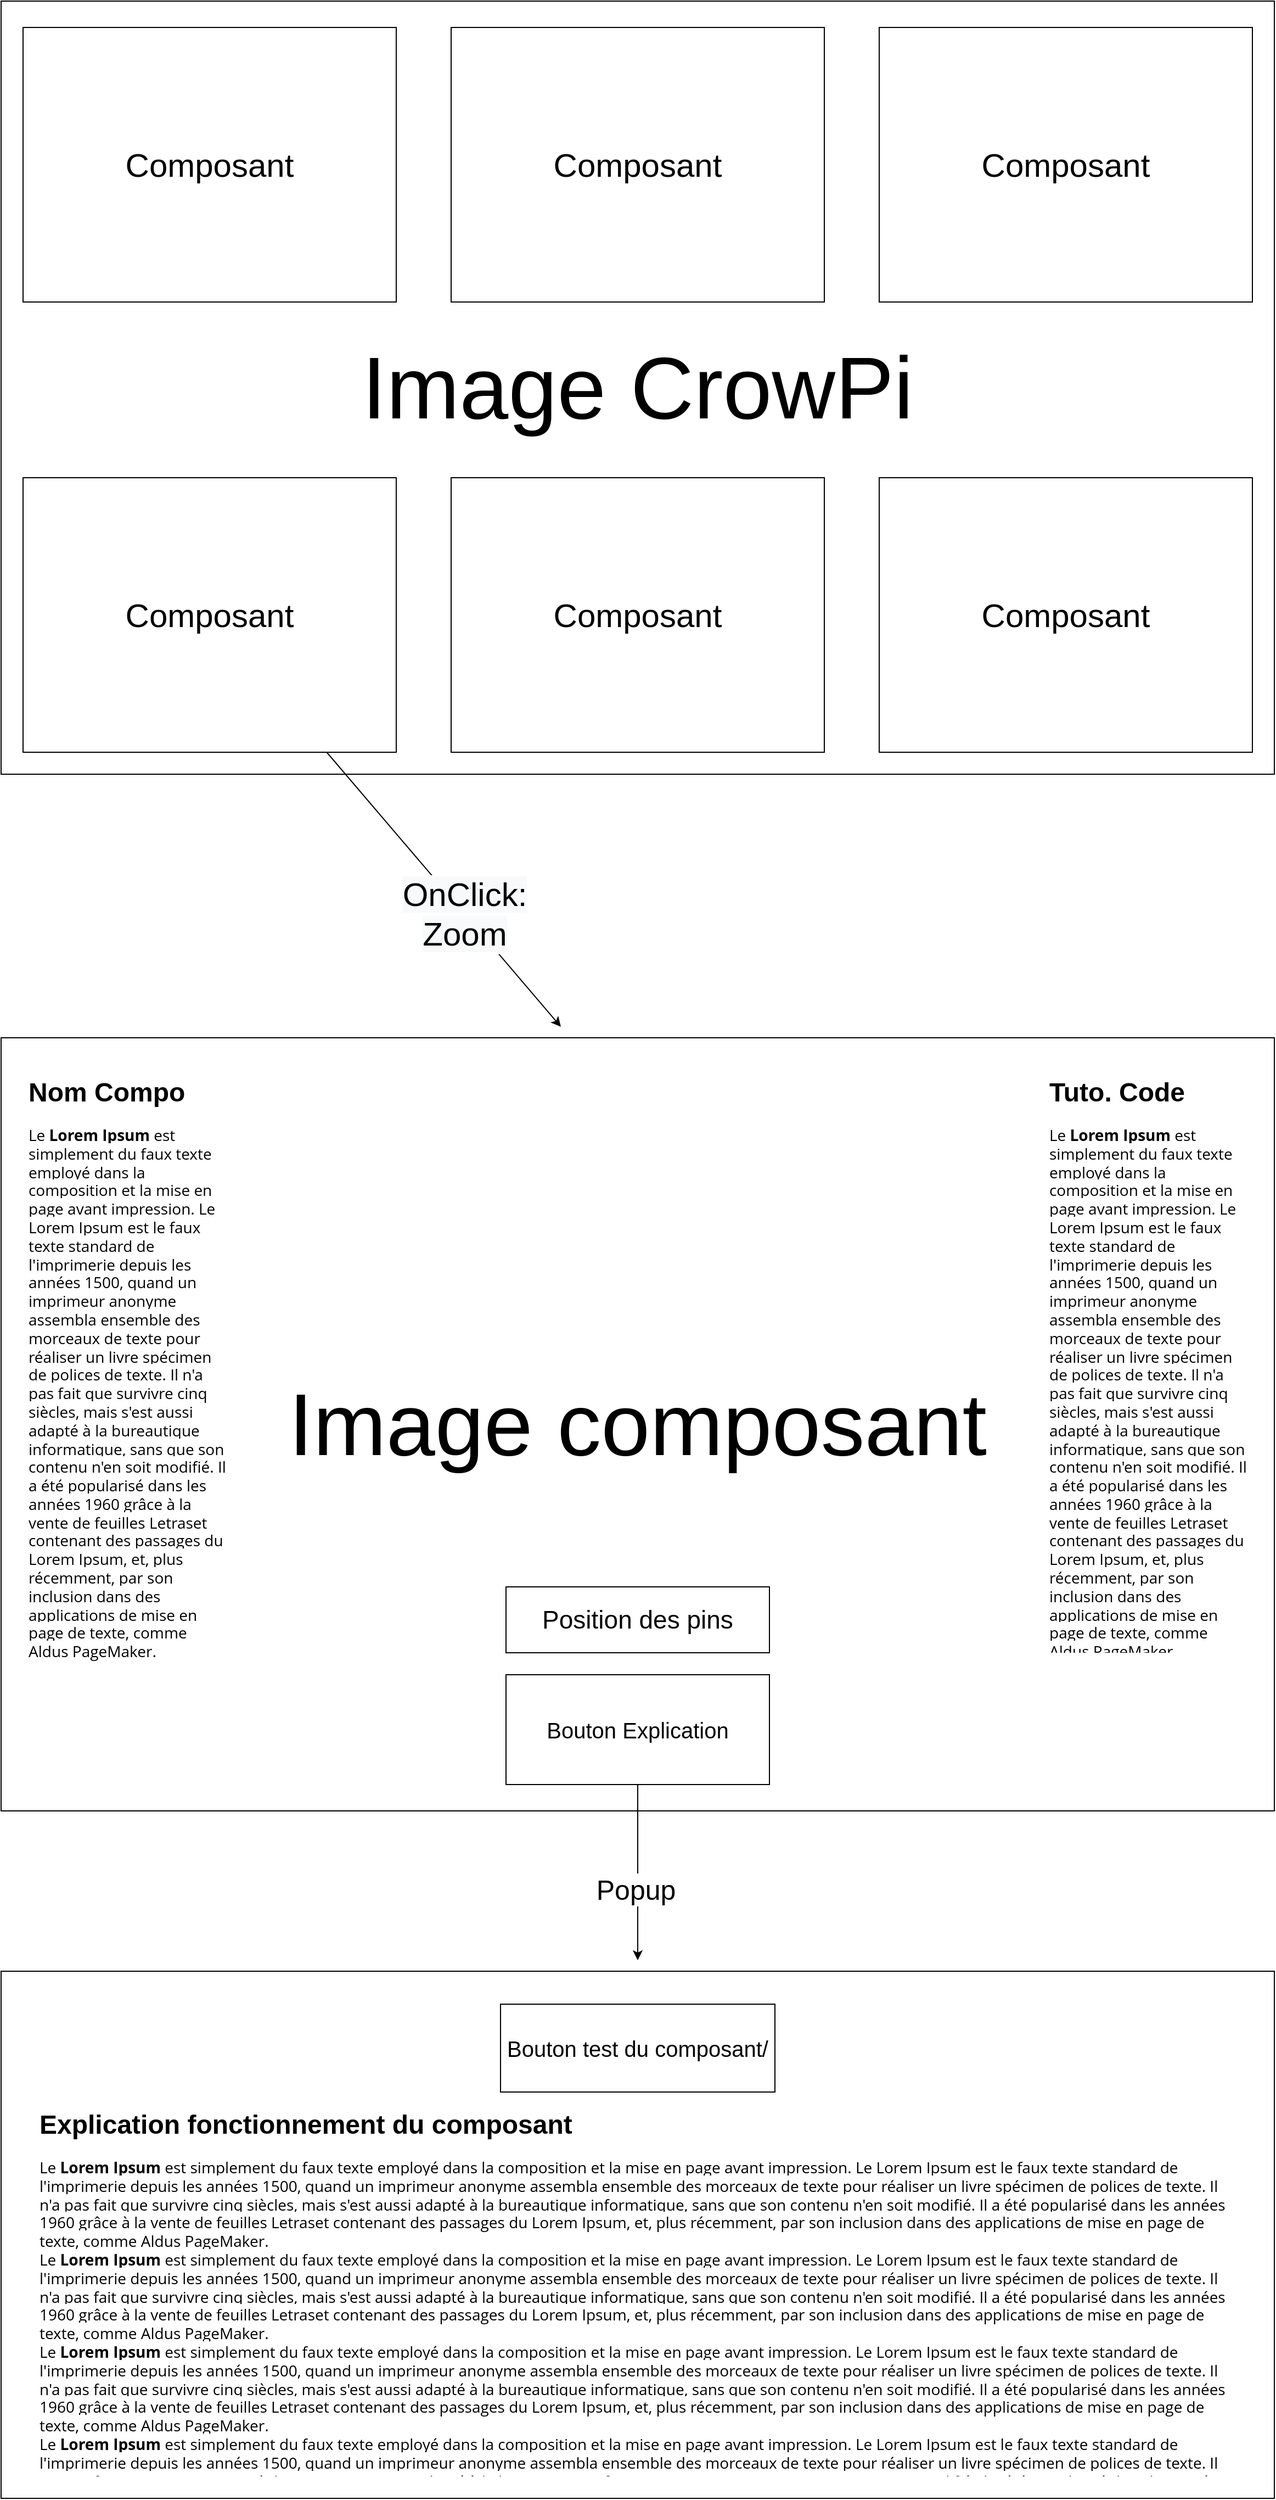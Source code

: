 <mxfile version="12.3.9" type="device" pages="1"><diagram name="Page-1" id="c9db0220-8083-56f3-ca83-edcdcd058819"><mxGraphModel dx="1689" dy="1101" grid="1" gridSize="10" guides="1" tooltips="1" connect="1" arrows="1" fold="1" page="1" pageScale="1.5" pageWidth="826" pageHeight="1169" background="#ffffff" math="0" shadow="0"><root><mxCell id="0" style=";html=1;"/><mxCell id="1" style=";html=1;" parent="0"/><mxCell id="7OufN6t2rwAsKLvUSF96-1" value="&lt;font style=&quot;font-size: 80px&quot;&gt;Image CrowPi&lt;/font&gt;" style="rounded=0;whiteSpace=wrap;html=1;" vertex="1" parent="1"><mxGeometry x="40" y="36" width="1160" height="704" as="geometry"/></mxCell><mxCell id="7OufN6t2rwAsKLvUSF96-2" value="&lt;span style=&quot;font-size: 30px ; white-space: normal&quot;&gt;Composant&lt;/span&gt;" style="rounded=0;whiteSpace=wrap;html=1;" vertex="1" parent="1"><mxGeometry x="60" y="470" width="340" height="250" as="geometry"/></mxCell><mxCell id="7OufN6t2rwAsKLvUSF96-3" value="&lt;span style=&quot;font-size: 30px ; white-space: normal&quot;&gt;Composant&lt;/span&gt;" style="rounded=0;whiteSpace=wrap;html=1;" vertex="1" parent="1"><mxGeometry x="450" y="470" width="340" height="250" as="geometry"/></mxCell><mxCell id="7OufN6t2rwAsKLvUSF96-4" value="&lt;span style=&quot;font-size: 30px ; white-space: normal&quot;&gt;Composant&lt;/span&gt;" style="rounded=0;whiteSpace=wrap;html=1;" vertex="1" parent="1"><mxGeometry x="840" y="470" width="340" height="250" as="geometry"/></mxCell><mxCell id="7OufN6t2rwAsKLvUSF96-5" value="&lt;font style=&quot;font-size: 30px&quot;&gt;Composant&lt;/font&gt;" style="rounded=0;whiteSpace=wrap;html=1;" vertex="1" parent="1"><mxGeometry x="60" y="60" width="340" height="250" as="geometry"/></mxCell><mxCell id="7OufN6t2rwAsKLvUSF96-6" value="&lt;span style=&quot;font-size: 30px&quot;&gt;Composant&lt;/span&gt;" style="rounded=0;whiteSpace=wrap;html=1;" vertex="1" parent="1"><mxGeometry x="450" y="60" width="340" height="250" as="geometry"/></mxCell><mxCell id="7OufN6t2rwAsKLvUSF96-7" value="&lt;span style=&quot;font-size: 30px ; white-space: normal&quot;&gt;Composant&lt;/span&gt;" style="rounded=0;whiteSpace=wrap;html=1;" vertex="1" parent="1"><mxGeometry x="840" y="60" width="340" height="250" as="geometry"/></mxCell><mxCell id="7OufN6t2rwAsKLvUSF96-8" value="" style="endArrow=classic;html=1;" edge="1" parent="1" source="7OufN6t2rwAsKLvUSF96-2"><mxGeometry width="50" height="50" relative="1" as="geometry"><mxPoint x="40" y="810" as="sourcePoint"/><mxPoint x="550" y="970" as="targetPoint"/></mxGeometry></mxCell><mxCell id="7OufN6t2rwAsKLvUSF96-9" value="&lt;span style=&quot;font-size: 30px ; white-space: normal ; background-color: rgb(248 , 249 , 250)&quot;&gt;OnClick: Zoom&lt;br&gt;&lt;/span&gt;" style="text;html=1;align=center;verticalAlign=middle;resizable=0;points=[];;labelBackgroundColor=#ffffff;" vertex="1" connectable="0" parent="7OufN6t2rwAsKLvUSF96-8"><mxGeometry x="0.168" relative="1" as="geometry"><mxPoint y="1" as="offset"/></mxGeometry></mxCell><mxCell id="7OufN6t2rwAsKLvUSF96-11" value="&lt;font style=&quot;font-size: 80px&quot;&gt;Image composant&lt;/font&gt;" style="rounded=0;whiteSpace=wrap;html=1;" vertex="1" parent="1"><mxGeometry x="40" y="980" width="1160" height="704" as="geometry"/></mxCell><mxCell id="7OufN6t2rwAsKLvUSF96-12" value="&lt;h1&gt;Nom Compo&lt;/h1&gt;&lt;p&gt;&lt;span style=&quot;font-family: &amp;#34;open sans&amp;#34; , &amp;#34;arial&amp;#34; , sans-serif ; font-size: 14px ; text-align: justify ; background-color: rgb(255 , 255 , 255)&quot;&gt;Le&amp;nbsp;&lt;/span&gt;&lt;strong style=&quot;margin: 0px ; padding: 0px ; font-family: &amp;#34;open sans&amp;#34; , &amp;#34;arial&amp;#34; , sans-serif ; font-size: 14px ; text-align: justify ; background-color: rgb(255 , 255 , 255)&quot;&gt;Lorem Ipsum&lt;/strong&gt;&lt;span style=&quot;font-family: &amp;#34;open sans&amp;#34; , &amp;#34;arial&amp;#34; , sans-serif ; font-size: 14px ; text-align: justify ; background-color: rgb(255 , 255 , 255)&quot;&gt;&amp;nbsp;est simplement du faux texte employé dans la composition et la mise en page avant impression. Le Lorem Ipsum est le faux texte standard de l'imprimerie depuis les années 1500, quand un imprimeur anonyme assembla ensemble des morceaux de texte pour réaliser un livre spécimen de polices de texte. Il n'a pas fait que survivre cinq siècles, mais s'est aussi adapté à la bureautique informatique, sans que son contenu n'en soit modifié. Il a été popularisé dans les années 1960 grâce à la vente de feuilles Letraset contenant des passages du Lorem Ipsum, et, plus récemment, par son inclusion dans des applications de mise en page de texte, comme Aldus PageMaker.&lt;/span&gt;&lt;br&gt;&lt;/p&gt;" style="text;html=1;strokeColor=none;fillColor=none;spacing=5;spacingTop=-20;whiteSpace=wrap;overflow=hidden;rounded=0;" vertex="1" parent="1"><mxGeometry x="60" y="1010" width="190" height="560" as="geometry"/></mxCell><mxCell id="7OufN6t2rwAsKLvUSF96-14" value="&lt;h1&gt;Tuto. Code&lt;/h1&gt;&lt;div&gt;&lt;span style=&quot;font-family: &amp;#34;open sans&amp;#34; , &amp;#34;arial&amp;#34; , sans-serif ; font-size: 14px ; text-align: justify ; background-color: rgb(255 , 255 , 255)&quot;&gt;Le&amp;nbsp;&lt;/span&gt;&lt;strong style=&quot;margin: 0px ; padding: 0px ; font-family: &amp;#34;open sans&amp;#34; , &amp;#34;arial&amp;#34; , sans-serif ; font-size: 14px ; text-align: justify ; background-color: rgb(255 , 255 , 255)&quot;&gt;Lorem Ipsum&lt;/strong&gt;&lt;span style=&quot;font-family: &amp;#34;open sans&amp;#34; , &amp;#34;arial&amp;#34; , sans-serif ; font-size: 14px ; text-align: justify ; background-color: rgb(255 , 255 , 255)&quot;&gt;&amp;nbsp;est simplement du faux texte employé dans la composition et la mise en page avant impression. Le Lorem Ipsum est le faux texte standard de l'imprimerie depuis les années 1500, quand un imprimeur anonyme assembla ensemble des morceaux de texte pour réaliser un livre spécimen de polices de texte. Il n'a pas fait que survivre cinq siècles, mais s'est aussi adapté à la bureautique informatique, sans que son contenu n'en soit modifié. Il a été popularisé dans les années 1960 grâce à la vente de feuilles Letraset contenant des passages du Lorem Ipsum, et, plus récemment, par son inclusion dans des applications de mise en page de texte, comme Aldus PageMaker.&lt;/span&gt;&lt;br&gt;&lt;/div&gt;" style="text;html=1;strokeColor=none;fillColor=none;spacing=5;spacingTop=-20;whiteSpace=wrap;overflow=hidden;rounded=0;" vertex="1" parent="1"><mxGeometry x="990" y="1010" width="190" height="530" as="geometry"/></mxCell><mxCell id="7OufN6t2rwAsKLvUSF96-17" value="&lt;font style=&quot;font-size: 20px&quot;&gt;Bouton Explication&lt;/font&gt;" style="rounded=0;whiteSpace=wrap;html=1;" vertex="1" parent="1"><mxGeometry x="500" y="1560" width="240" height="100" as="geometry"/></mxCell><mxCell id="7OufN6t2rwAsKLvUSF96-18" value="&lt;font style=&quot;font-size: 23px&quot;&gt;Position des pins&lt;/font&gt;" style="rounded=0;whiteSpace=wrap;html=1;" vertex="1" parent="1"><mxGeometry x="500" y="1480" width="240" height="60" as="geometry"/></mxCell><mxCell id="7OufN6t2rwAsKLvUSF96-19" value="" style="endArrow=classic;html=1;exitX=0.5;exitY=1;exitDx=0;exitDy=0;" edge="1" parent="1" source="7OufN6t2rwAsKLvUSF96-17"><mxGeometry width="50" height="50" relative="1" as="geometry"><mxPoint x="40" y="1760" as="sourcePoint"/><mxPoint x="620" y="1820" as="targetPoint"/></mxGeometry></mxCell><mxCell id="7OufN6t2rwAsKLvUSF96-21" value="&lt;font style=&quot;font-size: 25px&quot;&gt;Popup&lt;/font&gt;" style="text;html=1;align=center;verticalAlign=middle;resizable=0;points=[];;labelBackgroundColor=#ffffff;" vertex="1" connectable="0" parent="7OufN6t2rwAsKLvUSF96-19"><mxGeometry x="0.184" y="-2" relative="1" as="geometry"><mxPoint as="offset"/></mxGeometry></mxCell><mxCell id="7OufN6t2rwAsKLvUSF96-20" value="" style="rounded=0;whiteSpace=wrap;html=1;" vertex="1" parent="1"><mxGeometry x="40" y="1830" width="1160" height="480" as="geometry"/></mxCell><mxCell id="7OufN6t2rwAsKLvUSF96-22" value="&lt;span style=&quot;font-size: 20px ; white-space: normal&quot;&gt;Bouton test du composant/&lt;/span&gt;" style="rounded=0;whiteSpace=wrap;html=1;" vertex="1" parent="1"><mxGeometry x="495" y="1860" width="250" height="80" as="geometry"/></mxCell><mxCell id="7OufN6t2rwAsKLvUSF96-24" value="&lt;h1&gt;Explication fonctionnement du composant&lt;/h1&gt;&lt;div&gt;&lt;span style=&quot;font-family: &amp;#34;open sans&amp;#34; , &amp;#34;arial&amp;#34; , sans-serif ; font-size: 14px ; text-align: justify ; background-color: rgb(255 , 255 , 255)&quot;&gt;Le&amp;nbsp;&lt;/span&gt;&lt;strong style=&quot;margin: 0px ; padding: 0px ; font-family: &amp;#34;open sans&amp;#34; , &amp;#34;arial&amp;#34; , sans-serif ; font-size: 14px ; text-align: justify ; background-color: rgb(255 , 255 , 255)&quot;&gt;Lorem Ipsum&lt;/strong&gt;&lt;span style=&quot;font-family: &amp;#34;open sans&amp;#34; , &amp;#34;arial&amp;#34; , sans-serif ; font-size: 14px ; text-align: justify ; background-color: rgb(255 , 255 , 255)&quot;&gt;&amp;nbsp;est simplement du faux texte employé dans la composition et la mise en page avant impression. Le Lorem Ipsum est le faux texte standard de l'imprimerie depuis les années 1500, quand un imprimeur anonyme assembla ensemble des morceaux de texte pour réaliser un livre spécimen de polices de texte. Il n'a pas fait que survivre cinq siècles, mais s'est aussi adapté à la bureautique informatique, sans que son contenu n'en soit modifié. Il a été popularisé dans les années 1960 grâce à la vente de feuilles Letraset contenant des passages du Lorem Ipsum, et, plus récemment, par son inclusion dans des applications de mise en page de texte, comme Aldus PageMaker.&lt;/span&gt;&lt;br&gt;&lt;/div&gt;&lt;div&gt;&lt;span style=&quot;font-family: &amp;#34;open sans&amp;#34; , &amp;#34;arial&amp;#34; , sans-serif ; font-size: 14px ; text-align: justify ; background-color: rgb(255 , 255 , 255)&quot;&gt;Le&amp;nbsp;&lt;/span&gt;&lt;strong style=&quot;margin: 0px ; padding: 0px ; font-family: &amp;#34;open sans&amp;#34; , &amp;#34;arial&amp;#34; , sans-serif ; font-size: 14px ; text-align: justify ; background-color: rgb(255 , 255 , 255)&quot;&gt;Lorem Ipsum&lt;/strong&gt;&lt;span style=&quot;font-family: &amp;#34;open sans&amp;#34; , &amp;#34;arial&amp;#34; , sans-serif ; font-size: 14px ; text-align: justify ; background-color: rgb(255 , 255 , 255)&quot;&gt;&amp;nbsp;est simplement du faux texte employé dans la composition et la mise en page avant impression. Le Lorem Ipsum est le faux texte standard de l'imprimerie depuis les années 1500, quand un imprimeur anonyme assembla ensemble des morceaux de texte pour réaliser un livre spécimen de polices de texte. Il n'a pas fait que survivre cinq siècles, mais s'est aussi adapté à la bureautique informatique, sans que son contenu n'en soit modifié. Il a été popularisé dans les années 1960 grâce à la vente de feuilles Letraset contenant des passages du Lorem Ipsum, et, plus récemment, par son inclusion dans des applications de mise en page de texte, comme Aldus PageMaker.&lt;/span&gt;&lt;span style=&quot;font-family: &amp;#34;open sans&amp;#34; , &amp;#34;arial&amp;#34; , sans-serif ; font-size: 14px ; text-align: justify ; background-color: rgb(255 , 255 , 255)&quot;&gt;&lt;br&gt;&lt;/span&gt;&lt;/div&gt;&lt;div&gt;&lt;span style=&quot;font-family: &amp;#34;open sans&amp;#34; , &amp;#34;arial&amp;#34; , sans-serif ; font-size: 14px ; text-align: justify ; background-color: rgb(255 , 255 , 255)&quot;&gt;Le&amp;nbsp;&lt;/span&gt;&lt;strong style=&quot;margin: 0px ; padding: 0px ; font-family: &amp;#34;open sans&amp;#34; , &amp;#34;arial&amp;#34; , sans-serif ; font-size: 14px ; text-align: justify ; background-color: rgb(255 , 255 , 255)&quot;&gt;Lorem Ipsum&lt;/strong&gt;&lt;span style=&quot;font-family: &amp;#34;open sans&amp;#34; , &amp;#34;arial&amp;#34; , sans-serif ; font-size: 14px ; text-align: justify ; background-color: rgb(255 , 255 , 255)&quot;&gt;&amp;nbsp;est simplement du faux texte employé dans la composition et la mise en page avant impression. Le Lorem Ipsum est le faux texte standard de l'imprimerie depuis les années 1500, quand un imprimeur anonyme assembla ensemble des morceaux de texte pour réaliser un livre spécimen de polices de texte. Il n'a pas fait que survivre cinq siècles, mais s'est aussi adapté à la bureautique informatique, sans que son contenu n'en soit modifié. Il a été popularisé dans les années 1960 grâce à la vente de feuilles Letraset contenant des passages du Lorem Ipsum, et, plus récemment, par son inclusion dans des applications de mise en page de texte, comme Aldus PageMaker.&lt;/span&gt;&lt;span style=&quot;font-family: &amp;#34;open sans&amp;#34; , &amp;#34;arial&amp;#34; , sans-serif ; font-size: 14px ; text-align: justify ; background-color: rgb(255 , 255 , 255)&quot;&gt;&lt;br&gt;&lt;/span&gt;&lt;/div&gt;&lt;div&gt;&lt;span style=&quot;font-family: &amp;#34;open sans&amp;#34; , &amp;#34;arial&amp;#34; , sans-serif ; font-size: 14px ; text-align: justify ; background-color: rgb(255 , 255 , 255)&quot;&gt;Le&amp;nbsp;&lt;/span&gt;&lt;strong style=&quot;margin: 0px ; padding: 0px ; font-family: &amp;#34;open sans&amp;#34; , &amp;#34;arial&amp;#34; , sans-serif ; font-size: 14px ; text-align: justify ; background-color: rgb(255 , 255 , 255)&quot;&gt;Lorem Ipsum&lt;/strong&gt;&lt;span style=&quot;font-family: &amp;#34;open sans&amp;#34; , &amp;#34;arial&amp;#34; , sans-serif ; font-size: 14px ; text-align: justify ; background-color: rgb(255 , 255 , 255)&quot;&gt;&amp;nbsp;est simplement du faux texte employé dans la composition et la mise en page avant impression. Le Lorem Ipsum est le faux texte standard de l'imprimerie depuis les années 1500, quand un imprimeur anonyme assembla ensemble des morceaux de texte pour réaliser un livre spécimen de polices de texte. Il n'a pas fait que survivre cinq siècles, mais s'est aussi adapté à la bureautique informatique, sans que son contenu n'en soit modifié. Il a été popularisé dans les années 1960 grâce à la vente de feuilles Letraset contenant des passages du Lorem Ipsum, et, plus récemment, par son inclusion dans des applications de mise en page de texte, comme Aldus PageMaker.&lt;/span&gt;&lt;span style=&quot;font-family: &amp;#34;open sans&amp;#34; , &amp;#34;arial&amp;#34; , sans-serif ; font-size: 14px ; text-align: justify ; background-color: rgb(255 , 255 , 255)&quot;&gt;&lt;br&gt;&lt;/span&gt;&lt;/div&gt;" style="text;html=1;strokeColor=none;fillColor=none;spacing=5;spacingTop=-20;whiteSpace=wrap;overflow=hidden;rounded=0;" vertex="1" parent="1"><mxGeometry x="70" y="1950" width="1100" height="340" as="geometry"/></mxCell></root></mxGraphModel></diagram></mxfile>